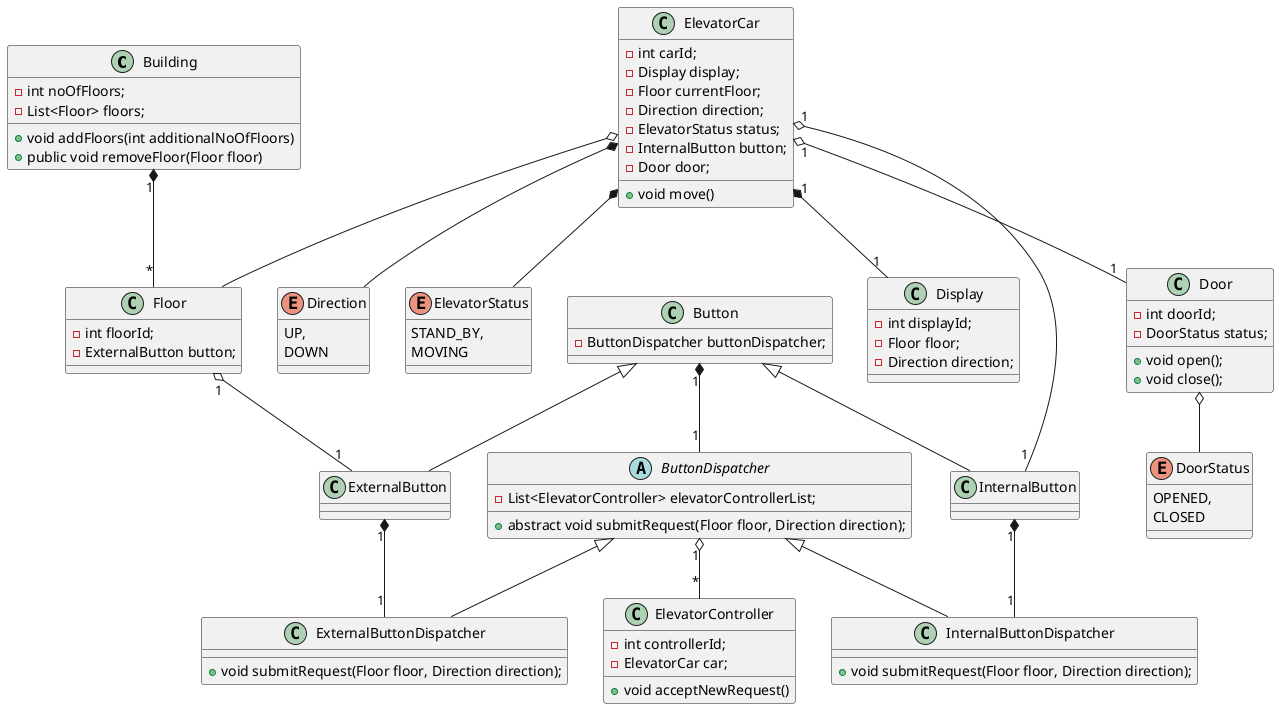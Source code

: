 @startuml
'https://plantuml.com/class-diagram

class Building {
    - int noOfFloors;
    - List<Floor> floors;

    + void addFloors(int additionalNoOfFloors)
    + public void removeFloor(Floor floor)
}

class Floor {
    - int floorId;
    - ExternalButton button;
}

class ElevatorCar {
    - int carId;
    - Display display;
    - Floor currentFloor;
    - Direction direction;
    - ElevatorStatus status;
    - InternalButton button;
    - Door door;

    + void move()
}

class Display {
    - int displayId;
    - Floor floor;
    - Direction direction;
}

class Door {
    - int doorId;
    - DoorStatus status;

    + void open();
    + void close();
}

enum Direction {
    UP,
    DOWN
}

enum DoorStatus {
    OPENED,
    CLOSED
}

enum ElevatorStatus {
    STAND_BY,
    MOVING
}

class Button {
    - ButtonDispatcher buttonDispatcher;
}

class InternalButton

class ExternalButton


abstract class ButtonDispatcher {
    - List<ElevatorController> elevatorControllerList;

    + abstract void submitRequest(Floor floor, Direction direction);
}

class InternalButtonDispatcher {
    + void submitRequest(Floor floor, Direction direction);
}

class ExternalButtonDispatcher {
    + void submitRequest(Floor floor, Direction direction);
}

class ElevatorController {
    - int controllerId;
    - ElevatorCar car;

    + void acceptNewRequest()
}

Building "1" *-- "*" Floor

Button <|-- InternalButton
Button <|-- ExternalButton

ElevatorCar "1" *-- "1" Display
ElevatorCar o-- Floor
ElevatorCar *-- Direction
ElevatorCar *-- ElevatorStatus
ElevatorCar "1" o-- "1" InternalButton
ElevatorCar "1" o-- "1" Door
Door o-- DoorStatus
Floor "1" o-- "1" ExternalButton
ButtonDispatcher <|-- InternalButtonDispatcher
ButtonDispatcher <|-- ExternalButtonDispatcher

Button "1" *-- "1" ButtonDispatcher
InternalButton "1" *-- "1" InternalButtonDispatcher
ExternalButton "1" *-- "1" ExternalButtonDispatcher
ButtonDispatcher "1" o-- "*" ElevatorController

@enduml